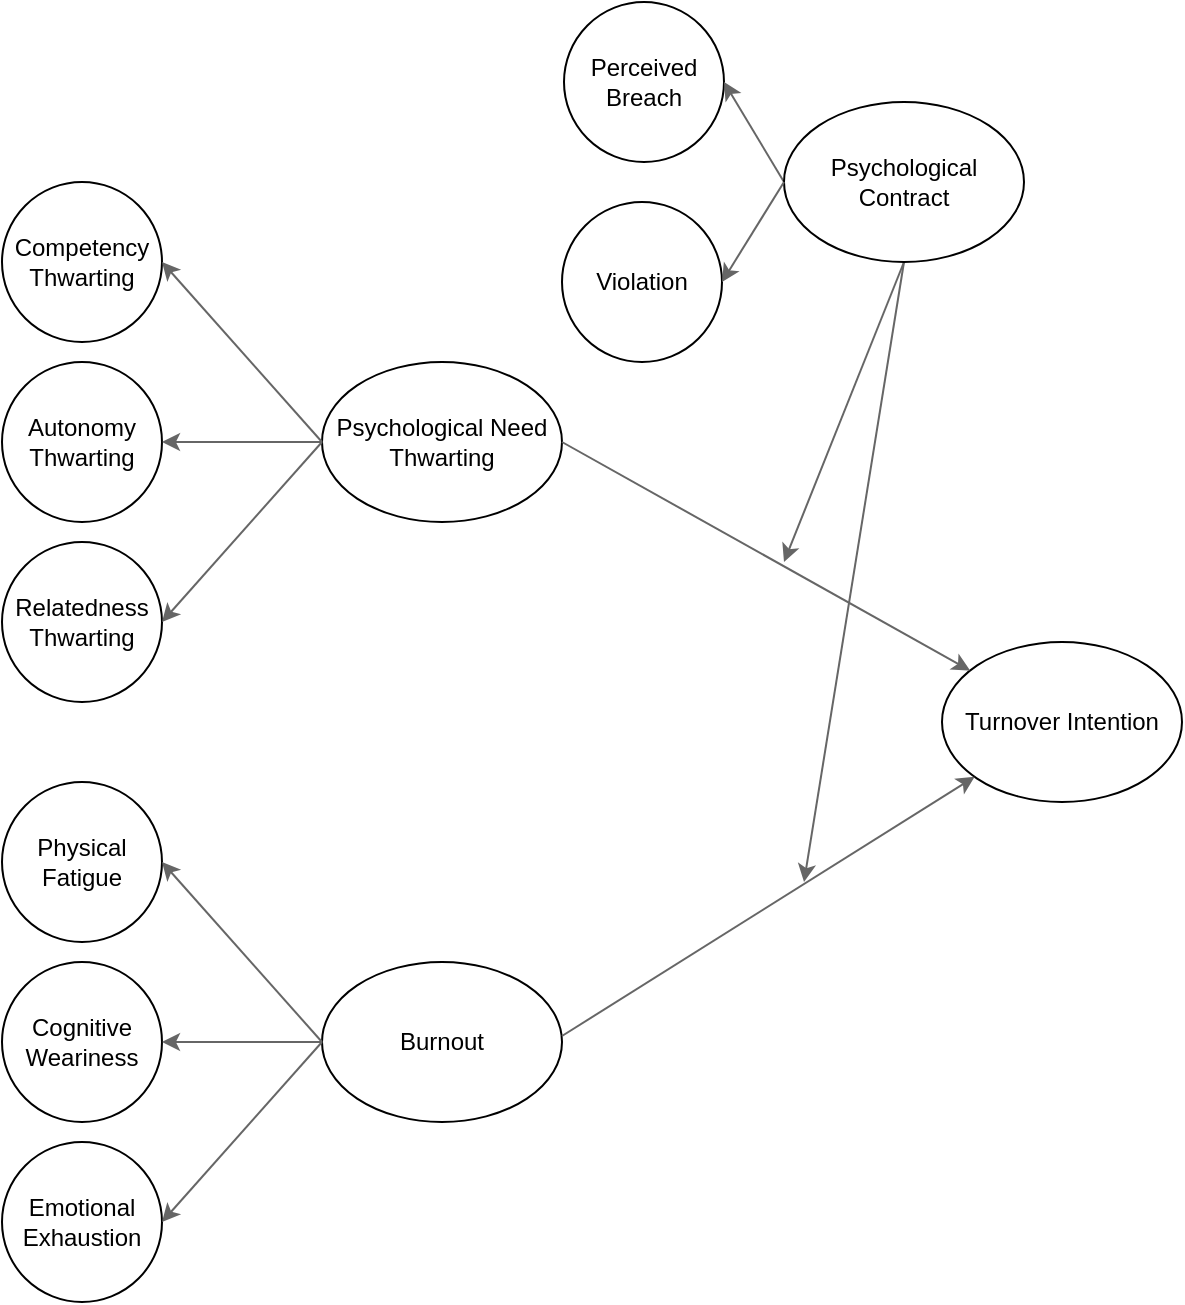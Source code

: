 <mxfile>
    <diagram id="_6_fxTTIoe9WjkEIhUAf" name="Page-1">
        <mxGraphModel dx="1276" dy="814" grid="1" gridSize="10" guides="1" tooltips="1" connect="1" arrows="1" fold="1" page="1" pageScale="1" pageWidth="827" pageHeight="1169" background="none" math="0" shadow="0">
            <root>
                <mxCell id="0"/>
                <mxCell id="1" parent="0"/>
                <mxCell id="33" value="" style="group" parent="1" vertex="1" connectable="0">
                    <mxGeometry x="119" y="100" width="590" height="560" as="geometry"/>
                </mxCell>
                <mxCell id="19" value="" style="group" parent="33" vertex="1" connectable="0">
                    <mxGeometry y="300" width="331" height="260" as="geometry"/>
                </mxCell>
                <mxCell id="7" value="Emotional Exhaustion" style="ellipse;whiteSpace=wrap;html=1;aspect=fixed;" parent="19" vertex="1">
                    <mxGeometry y="180" width="80" height="80" as="geometry"/>
                </mxCell>
                <mxCell id="60" value="" style="group" parent="19" vertex="1" connectable="0">
                    <mxGeometry width="331" height="170" as="geometry"/>
                </mxCell>
                <mxCell id="5" value="Physical Fatigue" style="ellipse;whiteSpace=wrap;html=1;aspect=fixed;" parent="60" vertex="1">
                    <mxGeometry width="80" height="80" as="geometry"/>
                </mxCell>
                <mxCell id="6" value="Cognitive Weariness" style="ellipse;whiteSpace=wrap;html=1;aspect=fixed;" parent="60" vertex="1">
                    <mxGeometry y="90" width="80" height="80" as="geometry"/>
                </mxCell>
                <mxCell id="32" value="" style="group" parent="60" vertex="1" connectable="0">
                    <mxGeometry x="160" y="90" width="120" height="80" as="geometry"/>
                </mxCell>
                <mxCell id="9" value="Burnout" style="ellipse;whiteSpace=wrap;html=1;" parent="32" vertex="1">
                    <mxGeometry width="120" height="80" as="geometry"/>
                </mxCell>
                <mxCell id="16" value="" style="endArrow=classic;html=1;entryX=1;entryY=0.5;entryDx=0;entryDy=0;fillColor=#f5f5f5;strokeColor=#666666;" parent="32" target="5" edge="1">
                    <mxGeometry width="50" height="50" relative="1" as="geometry">
                        <mxPoint y="40" as="sourcePoint"/>
                        <mxPoint x="96.809" y="102.235" as="targetPoint"/>
                    </mxGeometry>
                </mxCell>
                <mxCell id="17" value="" style="endArrow=classic;html=1;entryX=1;entryY=0.5;entryDx=0;entryDy=0;exitX=0;exitY=0.5;exitDx=0;exitDy=0;fillColor=#f5f5f5;strokeColor=#666666;" parent="60" source="9" target="6" edge="1">
                    <mxGeometry width="50" height="50" relative="1" as="geometry">
                        <mxPoint x="170" y="200" as="sourcePoint"/>
                        <mxPoint x="90" y="110" as="targetPoint"/>
                    </mxGeometry>
                </mxCell>
                <mxCell id="18" value="" style="endArrow=classic;html=1;entryX=1;entryY=0.5;entryDx=0;entryDy=0;exitX=0;exitY=0.5;exitDx=0;exitDy=0;fillColor=#f5f5f5;strokeColor=#666666;" parent="60" source="9" target="7" edge="1">
                    <mxGeometry width="50" height="50" relative="1" as="geometry">
                        <mxPoint x="180" y="290" as="sourcePoint"/>
                        <mxPoint x="100" y="200" as="targetPoint"/>
                    </mxGeometry>
                </mxCell>
                <mxCell id="59" value="" style="endArrow=classic;html=1;exitX=0.5;exitY=1;exitDx=0;exitDy=0;fillColor=#f5f5f5;strokeColor=#666666;" parent="60" source="34" edge="1">
                    <mxGeometry width="50" height="50" relative="1" as="geometry">
                        <mxPoint x="271" y="40" as="sourcePoint"/>
                        <mxPoint x="391" y="-110" as="targetPoint"/>
                    </mxGeometry>
                </mxCell>
                <mxCell id="20" value="" style="group" parent="33" vertex="1" connectable="0">
                    <mxGeometry width="280" height="280" as="geometry"/>
                </mxCell>
                <mxCell id="2" value="Competency Thwarting" style="ellipse;whiteSpace=wrap;html=1;aspect=fixed;" parent="20" vertex="1">
                    <mxGeometry width="80" height="80" as="geometry"/>
                </mxCell>
                <mxCell id="3" value="Autonomy Thwarting" style="ellipse;whiteSpace=wrap;html=1;aspect=fixed;" parent="20" vertex="1">
                    <mxGeometry y="90" width="80" height="80" as="geometry"/>
                </mxCell>
                <mxCell id="4" value="Relatedness Thwarting" style="ellipse;whiteSpace=wrap;html=1;aspect=fixed;" parent="20" vertex="1">
                    <mxGeometry y="180" width="80" height="80" as="geometry"/>
                </mxCell>
                <mxCell id="8" value="Psychological Need Thwarting" style="ellipse;whiteSpace=wrap;html=1;" parent="20" vertex="1">
                    <mxGeometry x="160" y="90" width="120" height="80" as="geometry"/>
                </mxCell>
                <mxCell id="13" value="" style="endArrow=classic;html=1;entryX=1;entryY=0.5;entryDx=0;entryDy=0;fillColor=#f5f5f5;strokeColor=#666666;" parent="20" target="3" edge="1">
                    <mxGeometry width="50" height="50" relative="1" as="geometry">
                        <mxPoint x="160" y="130" as="sourcePoint"/>
                        <mxPoint x="210" y="80" as="targetPoint"/>
                    </mxGeometry>
                </mxCell>
                <mxCell id="14" value="" style="endArrow=classic;html=1;entryX=1;entryY=0.5;entryDx=0;entryDy=0;fillColor=#f5f5f5;strokeColor=#666666;" parent="20" target="4" edge="1">
                    <mxGeometry width="50" height="50" relative="1" as="geometry">
                        <mxPoint x="160" y="130" as="sourcePoint"/>
                        <mxPoint x="256.809" y="192.235" as="targetPoint"/>
                    </mxGeometry>
                </mxCell>
                <mxCell id="15" value="" style="endArrow=classic;html=1;entryX=1;entryY=0.5;entryDx=0;entryDy=0;fillColor=#f5f5f5;strokeColor=#666666;" parent="20" target="2" edge="1">
                    <mxGeometry width="50" height="50" relative="1" as="geometry">
                        <mxPoint x="160" y="130" as="sourcePoint"/>
                        <mxPoint x="256.809" y="192.235" as="targetPoint"/>
                    </mxGeometry>
                </mxCell>
                <mxCell id="29" value="Turnover Intention" style="ellipse;whiteSpace=wrap;html=1;" parent="33" vertex="1">
                    <mxGeometry x="470" y="230" width="120" height="80" as="geometry"/>
                </mxCell>
                <mxCell id="30" value="" style="endArrow=classic;html=1;fillColor=#f5f5f5;strokeColor=#666666;" parent="33" target="29" edge="1">
                    <mxGeometry width="50" height="50" relative="1" as="geometry">
                        <mxPoint x="280" y="130" as="sourcePoint"/>
                        <mxPoint x="330" y="80" as="targetPoint"/>
                    </mxGeometry>
                </mxCell>
                <mxCell id="31" value="" style="endArrow=classic;html=1;fillColor=#f5f5f5;strokeColor=#666666;" parent="33" target="29" edge="1">
                    <mxGeometry width="50" height="50" relative="1" as="geometry">
                        <mxPoint x="280" y="427" as="sourcePoint"/>
                        <mxPoint x="484.058" y="541.272" as="targetPoint"/>
                    </mxGeometry>
                </mxCell>
                <mxCell id="35" value="" style="endArrow=classic;html=1;fillColor=#f5f5f5;strokeColor=#666666;exitX=0.5;exitY=1;exitDx=0;exitDy=0;" parent="33" edge="1" source="34">
                    <mxGeometry width="50" height="50" relative="1" as="geometry">
                        <mxPoint x="461" y="150" as="sourcePoint"/>
                        <mxPoint x="401" y="350" as="targetPoint"/>
                    </mxGeometry>
                </mxCell>
                <mxCell id="62" value="Violation" style="ellipse;whiteSpace=wrap;html=1;aspect=fixed;" parent="33" vertex="1">
                    <mxGeometry x="280" y="10" width="80" height="80" as="geometry"/>
                </mxCell>
                <mxCell id="61" value="Perceived Breach" style="ellipse;whiteSpace=wrap;html=1;aspect=fixed;" parent="1" vertex="1">
                    <mxGeometry x="400" y="10" width="80" height="80" as="geometry"/>
                </mxCell>
                <mxCell id="63" value="" style="endArrow=classic;html=1;fillColor=#f5f5f5;strokeColor=#666666;entryX=1;entryY=0.5;entryDx=0;entryDy=0;exitX=0;exitY=0.5;exitDx=0;exitDy=0;" parent="1" target="61" edge="1" source="34">
                    <mxGeometry width="50" height="50" relative="1" as="geometry">
                        <mxPoint x="390" y="370" as="sourcePoint"/>
                        <mxPoint x="360" y="340" as="targetPoint"/>
                    </mxGeometry>
                </mxCell>
                <mxCell id="34" value="Psychological Contract" style="ellipse;whiteSpace=wrap;html=1;" parent="1" vertex="1">
                    <mxGeometry x="510" y="60" width="120" height="80" as="geometry"/>
                </mxCell>
                <mxCell id="64" value="" style="endArrow=classic;html=1;fillColor=#f5f5f5;strokeColor=#666666;exitX=0;exitY=0.5;exitDx=0;exitDy=0;entryX=1;entryY=0.5;entryDx=0;entryDy=0;" parent="1" source="34" target="62" edge="1">
                    <mxGeometry width="50" height="50" relative="1" as="geometry">
                        <mxPoint x="389" y="400" as="sourcePoint"/>
                        <mxPoint x="359" y="370" as="targetPoint"/>
                    </mxGeometry>
                </mxCell>
            </root>
        </mxGraphModel>
    </diagram>
</mxfile>